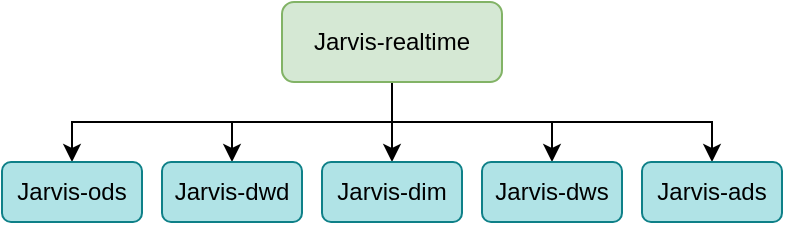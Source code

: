<mxfile version="22.1.7" type="github">
  <diagram name="第 1 页" id="0OOu86p2dJbQb1GZlHMw">
    <mxGraphModel dx="988" dy="532" grid="1" gridSize="10" guides="1" tooltips="1" connect="1" arrows="1" fold="1" page="1" pageScale="1" pageWidth="850" pageHeight="1100" math="0" shadow="0">
      <root>
        <mxCell id="0" />
        <mxCell id="1" parent="0" />
        <mxCell id="7Wm9IgsDbhwW6vvrtL7A-9" style="edgeStyle=orthogonalEdgeStyle;rounded=0;orthogonalLoop=1;jettySize=auto;html=1;exitX=0.5;exitY=1;exitDx=0;exitDy=0;" edge="1" parent="1" source="7Wm9IgsDbhwW6vvrtL7A-1" target="7Wm9IgsDbhwW6vvrtL7A-2">
          <mxGeometry relative="1" as="geometry" />
        </mxCell>
        <mxCell id="7Wm9IgsDbhwW6vvrtL7A-10" style="edgeStyle=orthogonalEdgeStyle;rounded=0;orthogonalLoop=1;jettySize=auto;html=1;exitX=0.5;exitY=1;exitDx=0;exitDy=0;" edge="1" parent="1" source="7Wm9IgsDbhwW6vvrtL7A-1" target="7Wm9IgsDbhwW6vvrtL7A-5">
          <mxGeometry relative="1" as="geometry" />
        </mxCell>
        <mxCell id="7Wm9IgsDbhwW6vvrtL7A-11" style="edgeStyle=orthogonalEdgeStyle;rounded=0;orthogonalLoop=1;jettySize=auto;html=1;exitX=0.5;exitY=1;exitDx=0;exitDy=0;entryX=0.5;entryY=0;entryDx=0;entryDy=0;" edge="1" parent="1" source="7Wm9IgsDbhwW6vvrtL7A-1" target="7Wm9IgsDbhwW6vvrtL7A-6">
          <mxGeometry relative="1" as="geometry" />
        </mxCell>
        <mxCell id="7Wm9IgsDbhwW6vvrtL7A-12" style="edgeStyle=orthogonalEdgeStyle;rounded=0;orthogonalLoop=1;jettySize=auto;html=1;exitX=0.5;exitY=1;exitDx=0;exitDy=0;" edge="1" parent="1" source="7Wm9IgsDbhwW6vvrtL7A-1" target="7Wm9IgsDbhwW6vvrtL7A-7">
          <mxGeometry relative="1" as="geometry" />
        </mxCell>
        <mxCell id="7Wm9IgsDbhwW6vvrtL7A-13" style="edgeStyle=orthogonalEdgeStyle;rounded=0;orthogonalLoop=1;jettySize=auto;html=1;exitX=0.5;exitY=1;exitDx=0;exitDy=0;entryX=0.5;entryY=0;entryDx=0;entryDy=0;" edge="1" parent="1" source="7Wm9IgsDbhwW6vvrtL7A-1" target="7Wm9IgsDbhwW6vvrtL7A-8">
          <mxGeometry relative="1" as="geometry" />
        </mxCell>
        <mxCell id="7Wm9IgsDbhwW6vvrtL7A-1" value="Jarvis-realtime" style="rounded=1;whiteSpace=wrap;html=1;fillColor=#d5e8d4;strokeColor=#82b366;" vertex="1" parent="1">
          <mxGeometry x="310" y="260" width="110" height="40" as="geometry" />
        </mxCell>
        <mxCell id="7Wm9IgsDbhwW6vvrtL7A-2" value="Jarvis-ods" style="rounded=1;whiteSpace=wrap;html=1;fillColor=#b0e3e6;strokeColor=#0e8088;" vertex="1" parent="1">
          <mxGeometry x="170" y="340" width="70" height="30" as="geometry" />
        </mxCell>
        <mxCell id="7Wm9IgsDbhwW6vvrtL7A-5" value="Jarvis-dwd" style="rounded=1;whiteSpace=wrap;html=1;fillColor=#b0e3e6;strokeColor=#0e8088;" vertex="1" parent="1">
          <mxGeometry x="250" y="340" width="70" height="30" as="geometry" />
        </mxCell>
        <mxCell id="7Wm9IgsDbhwW6vvrtL7A-6" value="Jarvis-dim" style="rounded=1;whiteSpace=wrap;html=1;fillColor=#b0e3e6;strokeColor=#0e8088;" vertex="1" parent="1">
          <mxGeometry x="330" y="340" width="70" height="30" as="geometry" />
        </mxCell>
        <mxCell id="7Wm9IgsDbhwW6vvrtL7A-7" value="Jarvis-dws" style="rounded=1;whiteSpace=wrap;html=1;fillColor=#b0e3e6;strokeColor=#0e8088;" vertex="1" parent="1">
          <mxGeometry x="410" y="340" width="70" height="30" as="geometry" />
        </mxCell>
        <mxCell id="7Wm9IgsDbhwW6vvrtL7A-8" value="Jarvis-ads" style="rounded=1;whiteSpace=wrap;html=1;fillColor=#b0e3e6;strokeColor=#0e8088;" vertex="1" parent="1">
          <mxGeometry x="490" y="340" width="70" height="30" as="geometry" />
        </mxCell>
      </root>
    </mxGraphModel>
  </diagram>
</mxfile>
